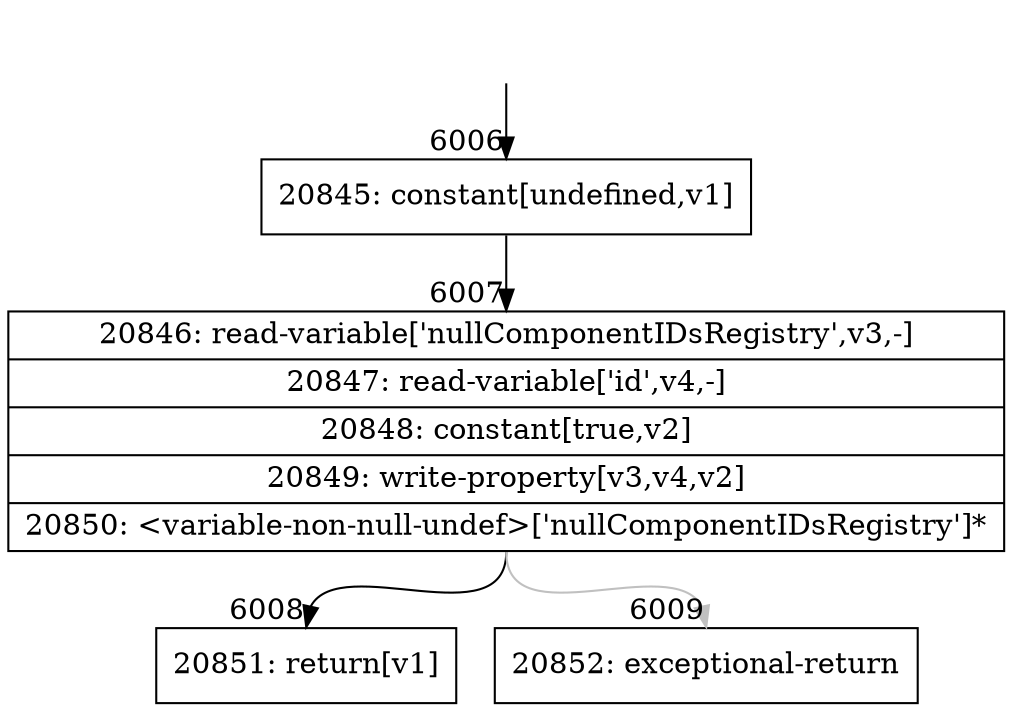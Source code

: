 digraph {
rankdir="TD"
BB_entry404[shape=none,label=""];
BB_entry404 -> BB6006 [tailport=s, headport=n, headlabel="    6006"]
BB6006 [shape=record label="{20845: constant[undefined,v1]}" ] 
BB6006 -> BB6007 [tailport=s, headport=n, headlabel="      6007"]
BB6007 [shape=record label="{20846: read-variable['nullComponentIDsRegistry',v3,-]|20847: read-variable['id',v4,-]|20848: constant[true,v2]|20849: write-property[v3,v4,v2]|20850: \<variable-non-null-undef\>['nullComponentIDsRegistry']*}" ] 
BB6007 -> BB6008 [tailport=s, headport=n, headlabel="      6008"]
BB6007 -> BB6009 [tailport=s, headport=n, color=gray, headlabel="      6009"]
BB6008 [shape=record label="{20851: return[v1]}" ] 
BB6009 [shape=record label="{20852: exceptional-return}" ] 
//#$~ 10634
}
